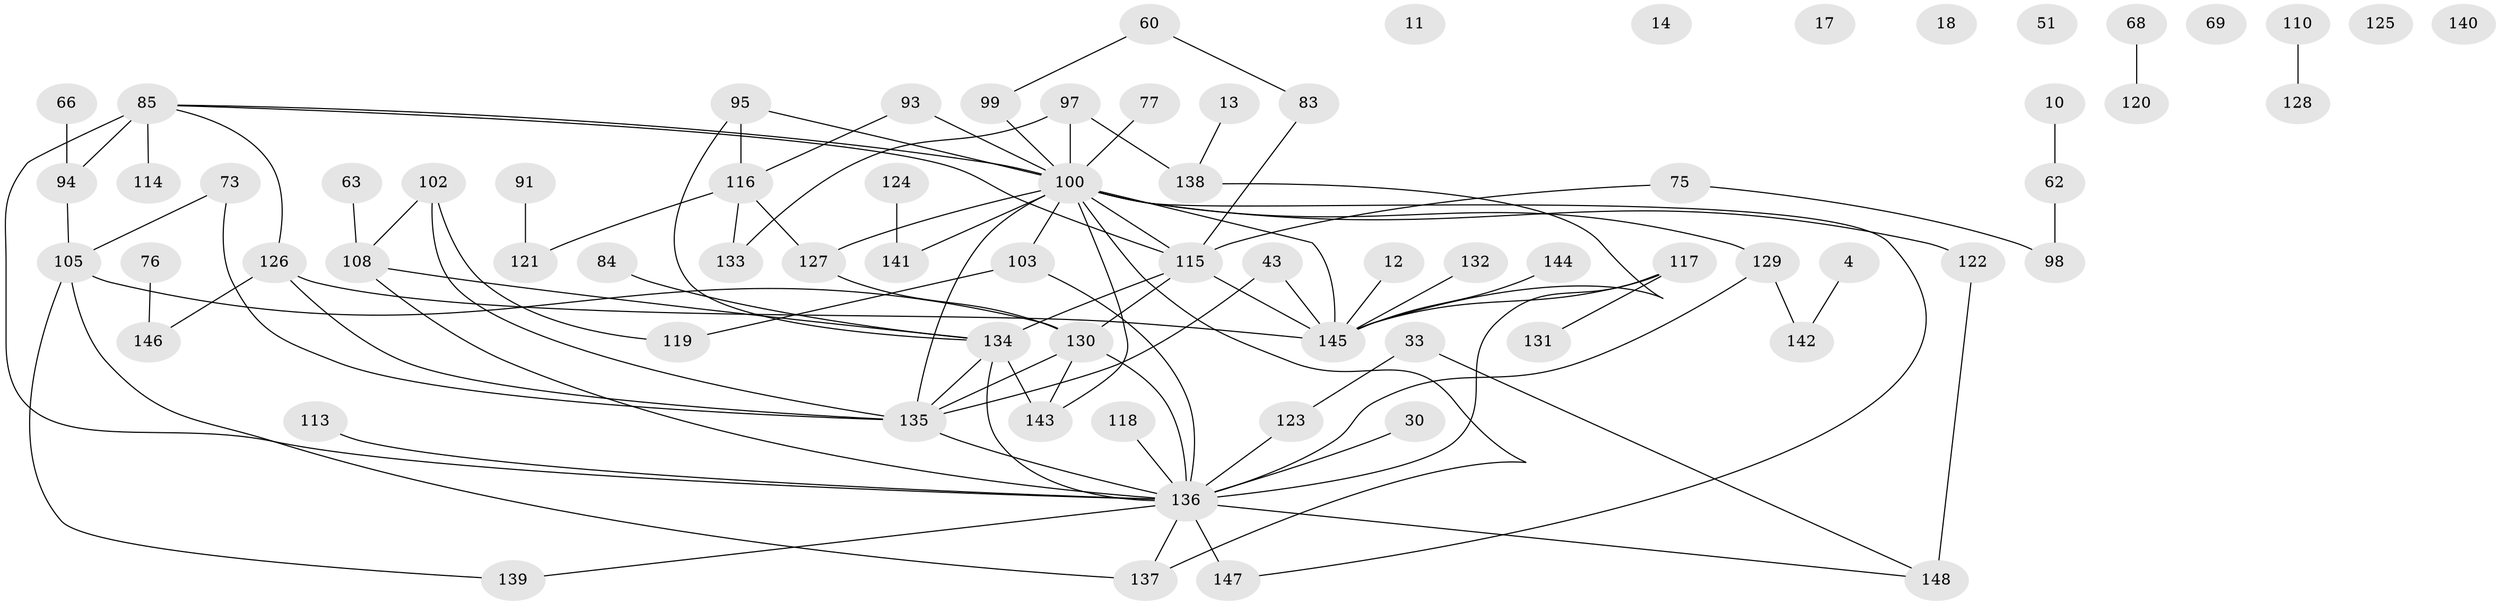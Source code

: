 // original degree distribution, {2: 0.2905405405405405, 6: 0.04054054054054054, 1: 0.20270270270270271, 3: 0.25, 0: 0.05405405405405406, 7: 0.013513513513513514, 5: 0.0472972972972973, 4: 0.0945945945945946, 8: 0.006756756756756757}
// Generated by graph-tools (version 1.1) at 2025/39/03/09/25 04:39:48]
// undirected, 74 vertices, 96 edges
graph export_dot {
graph [start="1"]
  node [color=gray90,style=filled];
  4;
  10;
  11;
  12;
  13;
  14;
  17;
  18;
  30;
  33;
  43;
  51;
  60;
  62;
  63;
  66;
  68;
  69;
  73;
  75;
  76;
  77;
  83;
  84;
  85 [super="+20"];
  91;
  93;
  94;
  95 [super="+38"];
  97 [super="+89"];
  98;
  99;
  100 [super="+37+48+53+82+78"];
  102 [super="+57"];
  103;
  105 [super="+32+41"];
  108;
  110;
  113;
  114;
  115 [super="+21+70"];
  116 [super="+71"];
  117 [super="+40"];
  118;
  119;
  120;
  121;
  122 [super="+86+109"];
  123;
  124;
  125;
  126 [super="+56"];
  127;
  128;
  129 [super="+52"];
  130 [super="+23+87"];
  131;
  132;
  133;
  134 [super="+96+58"];
  135 [super="+2+112"];
  136 [super="+90+107+104"];
  137;
  138;
  139;
  140;
  141;
  142;
  143 [super="+106+61"];
  144;
  145 [super="+65+111+27"];
  146 [super="+46"];
  147;
  148 [super="+101+1"];
  4 -- 142;
  10 -- 62;
  12 -- 145;
  13 -- 138;
  30 -- 136;
  33 -- 123;
  33 -- 148;
  43 -- 135;
  43 -- 145;
  60 -- 83;
  60 -- 99;
  62 -- 98;
  63 -- 108;
  66 -- 94;
  68 -- 120;
  73 -- 135;
  73 -- 105;
  75 -- 98;
  75 -- 115;
  76 -- 146;
  77 -- 100;
  83 -- 115;
  84 -- 134;
  85 -- 94 [weight=2];
  85 -- 126;
  85 -- 114;
  85 -- 115;
  85 -- 136 [weight=2];
  85 -- 100;
  91 -- 121;
  93 -- 100 [weight=2];
  93 -- 116;
  94 -- 105;
  95 -- 116;
  95 -- 100;
  95 -- 134;
  97 -- 100 [weight=2];
  97 -- 138 [weight=2];
  97 -- 133;
  99 -- 100;
  100 -- 135 [weight=3];
  100 -- 127;
  100 -- 145 [weight=3];
  100 -- 115;
  100 -- 147;
  100 -- 129;
  100 -- 103;
  100 -- 137;
  100 -- 141;
  100 -- 122 [weight=2];
  100 -- 143;
  102 -- 135 [weight=2];
  102 -- 108;
  102 -- 119;
  103 -- 119;
  103 -- 136;
  105 -- 137;
  105 -- 139;
  105 -- 130;
  108 -- 136 [weight=2];
  108 -- 134;
  110 -- 128;
  113 -- 136;
  115 -- 134 [weight=2];
  115 -- 145;
  115 -- 130;
  116 -- 133;
  116 -- 121;
  116 -- 127;
  117 -- 131;
  117 -- 136;
  117 -- 145;
  118 -- 136;
  122 -- 148;
  123 -- 136;
  124 -- 141;
  126 -- 146;
  126 -- 135;
  126 -- 145 [weight=2];
  127 -- 130;
  129 -- 142;
  129 -- 136;
  130 -- 136 [weight=3];
  130 -- 135;
  130 -- 143;
  132 -- 145;
  134 -- 135;
  134 -- 136;
  134 -- 143;
  135 -- 136;
  136 -- 147 [weight=2];
  136 -- 148;
  136 -- 137;
  136 -- 139;
  138 -- 145;
  144 -- 145;
}
